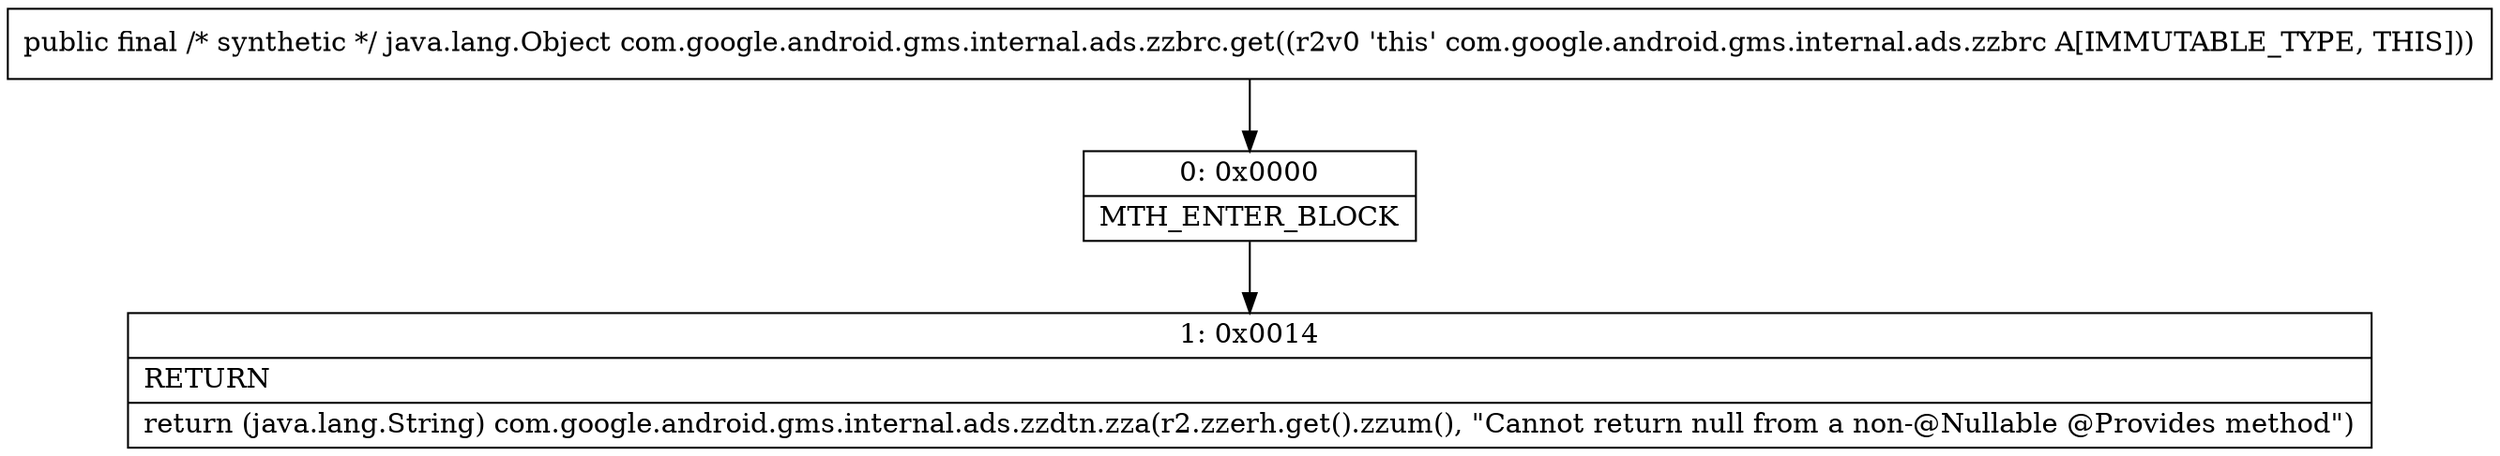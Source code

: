 digraph "CFG forcom.google.android.gms.internal.ads.zzbrc.get()Ljava\/lang\/Object;" {
Node_0 [shape=record,label="{0\:\ 0x0000|MTH_ENTER_BLOCK\l}"];
Node_1 [shape=record,label="{1\:\ 0x0014|RETURN\l|return (java.lang.String) com.google.android.gms.internal.ads.zzdtn.zza(r2.zzerh.get().zzum(), \"Cannot return null from a non\-@Nullable @Provides method\")\l}"];
MethodNode[shape=record,label="{public final \/* synthetic *\/ java.lang.Object com.google.android.gms.internal.ads.zzbrc.get((r2v0 'this' com.google.android.gms.internal.ads.zzbrc A[IMMUTABLE_TYPE, THIS])) }"];
MethodNode -> Node_0;
Node_0 -> Node_1;
}

